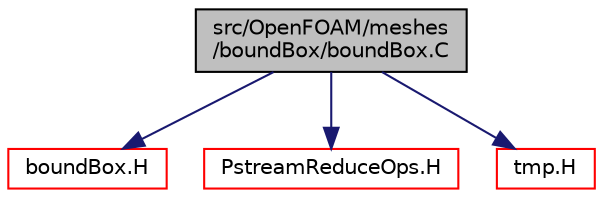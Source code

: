 digraph "src/OpenFOAM/meshes/boundBox/boundBox.C"
{
  bgcolor="transparent";
  edge [fontname="Helvetica",fontsize="10",labelfontname="Helvetica",labelfontsize="10"];
  node [fontname="Helvetica",fontsize="10",shape=record];
  Node0 [label="src/OpenFOAM/meshes\l/boundBox/boundBox.C",height=0.2,width=0.4,color="black", fillcolor="grey75", style="filled", fontcolor="black"];
  Node0 -> Node1 [color="midnightblue",fontsize="10",style="solid",fontname="Helvetica"];
  Node1 [label="boundBox.H",height=0.2,width=0.4,color="red",URL="$a11864.html"];
  Node0 -> Node161 [color="midnightblue",fontsize="10",style="solid",fontname="Helvetica"];
  Node161 [label="PstreamReduceOps.H",height=0.2,width=0.4,color="red",URL="$a09872.html",tooltip="Inter-processor communication reduction functions. "];
  Node0 -> Node63 [color="midnightblue",fontsize="10",style="solid",fontname="Helvetica"];
  Node63 [label="tmp.H",height=0.2,width=0.4,color="red",URL="$a11837.html"];
}
